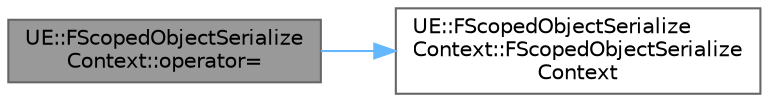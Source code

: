 digraph "UE::FScopedObjectSerializeContext::operator="
{
 // INTERACTIVE_SVG=YES
 // LATEX_PDF_SIZE
  bgcolor="transparent";
  edge [fontname=Helvetica,fontsize=10,labelfontname=Helvetica,labelfontsize=10];
  node [fontname=Helvetica,fontsize=10,shape=box,height=0.2,width=0.4];
  rankdir="LR";
  Node1 [id="Node000001",label="UE::FScopedObjectSerialize\lContext::operator=",height=0.2,width=0.4,color="gray40", fillcolor="grey60", style="filled", fontcolor="black",tooltip=" "];
  Node1 -> Node2 [id="edge1_Node000001_Node000002",color="steelblue1",style="solid",tooltip=" "];
  Node2 [id="Node000002",label="UE::FScopedObjectSerialize\lContext::FScopedObjectSerialize\lContext",height=0.2,width=0.4,color="grey40", fillcolor="white", style="filled",URL="$dc/d9c/structUE_1_1FScopedObjectSerializeContext.html#a4366f431093320445edda03be8e5df4e",tooltip=" "];
}
